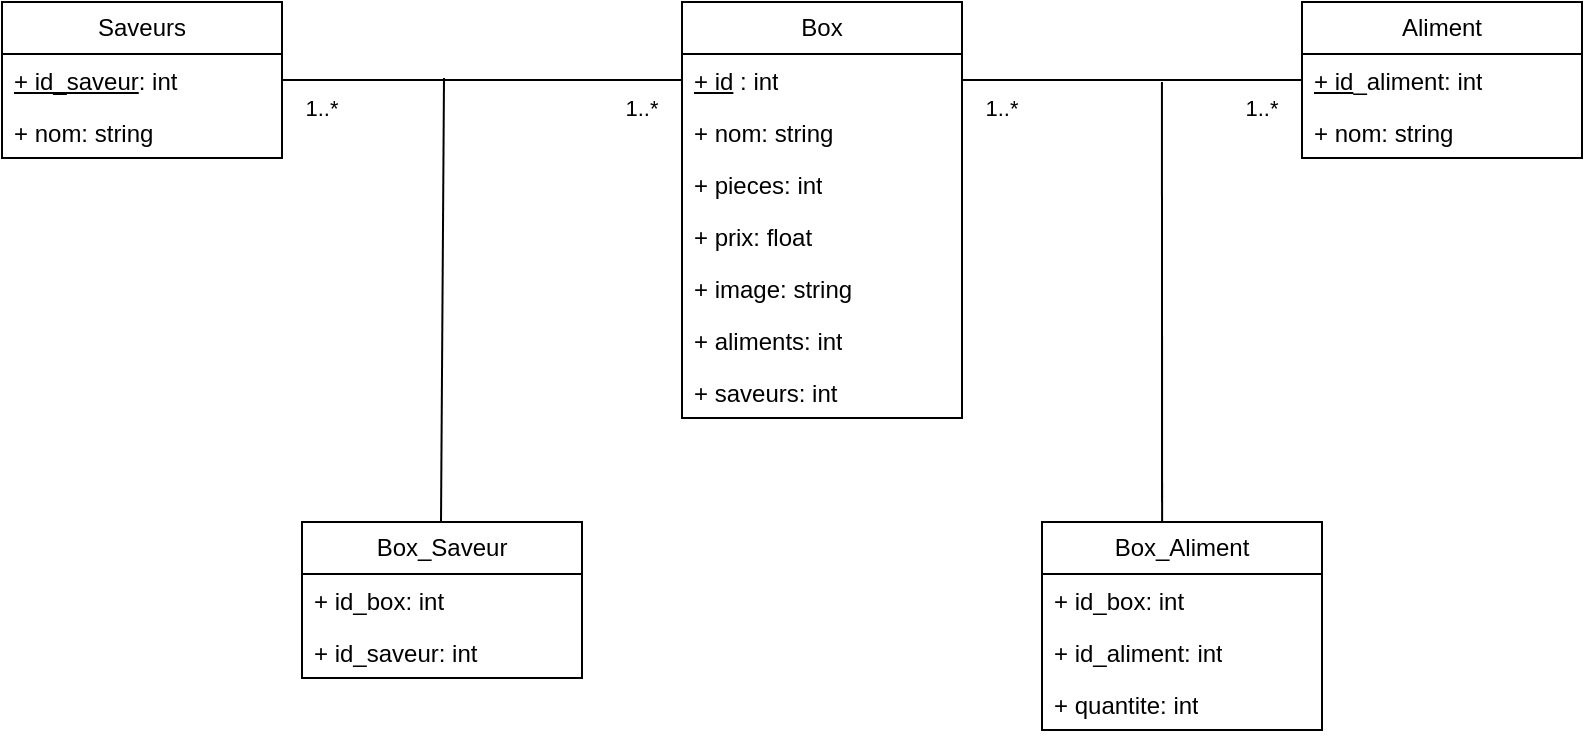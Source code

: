 <mxfile version="24.0.6" type="device">
  <diagram id="C5RBs43oDa-KdzZeNtuy" name="Page-1">
    <mxGraphModel dx="1596" dy="772" grid="1" gridSize="10" guides="1" tooltips="1" connect="1" arrows="1" fold="1" page="1" pageScale="1" pageWidth="827" pageHeight="1169" math="0" shadow="0">
      <root>
        <mxCell id="WIyWlLk6GJQsqaUBKTNV-0" />
        <mxCell id="WIyWlLk6GJQsqaUBKTNV-1" parent="WIyWlLk6GJQsqaUBKTNV-0" />
        <mxCell id="vi5BvdjQdTz2jDrlZQ9Y-0" value="Saveurs" style="swimlane;fontStyle=0;childLayout=stackLayout;horizontal=1;startSize=26;fillColor=none;horizontalStack=0;resizeParent=1;resizeParentMax=0;resizeLast=0;collapsible=1;marginBottom=0;whiteSpace=wrap;html=1;" parent="WIyWlLk6GJQsqaUBKTNV-1" vertex="1">
          <mxGeometry x="20" y="140" width="140" height="78" as="geometry" />
        </mxCell>
        <mxCell id="vi5BvdjQdTz2jDrlZQ9Y-1" value="&lt;u&gt;+ id_saveur&lt;/u&gt;: int" style="text;strokeColor=none;fillColor=none;align=left;verticalAlign=top;spacingLeft=4;spacingRight=4;overflow=hidden;rotatable=0;points=[[0,0.5],[1,0.5]];portConstraint=eastwest;whiteSpace=wrap;html=1;" parent="vi5BvdjQdTz2jDrlZQ9Y-0" vertex="1">
          <mxGeometry y="26" width="140" height="26" as="geometry" />
        </mxCell>
        <mxCell id="vi5BvdjQdTz2jDrlZQ9Y-2" value="+ nom: string" style="text;strokeColor=none;fillColor=none;align=left;verticalAlign=top;spacingLeft=4;spacingRight=4;overflow=hidden;rotatable=0;points=[[0,0.5],[1,0.5]];portConstraint=eastwest;whiteSpace=wrap;html=1;" parent="vi5BvdjQdTz2jDrlZQ9Y-0" vertex="1">
          <mxGeometry y="52" width="140" height="26" as="geometry" />
        </mxCell>
        <mxCell id="vi5BvdjQdTz2jDrlZQ9Y-8" value="Box" style="swimlane;fontStyle=0;childLayout=stackLayout;horizontal=1;startSize=26;fillColor=none;horizontalStack=0;resizeParent=1;resizeParentMax=0;resizeLast=0;collapsible=1;marginBottom=0;whiteSpace=wrap;html=1;" parent="WIyWlLk6GJQsqaUBKTNV-1" vertex="1">
          <mxGeometry x="360" y="140" width="140" height="208" as="geometry" />
        </mxCell>
        <mxCell id="vi5BvdjQdTz2jDrlZQ9Y-9" value="&lt;u&gt;+ id&lt;/u&gt; : int" style="text;strokeColor=none;fillColor=none;align=left;verticalAlign=top;spacingLeft=4;spacingRight=4;overflow=hidden;rotatable=0;points=[[0,0.5],[1,0.5]];portConstraint=eastwest;whiteSpace=wrap;html=1;" parent="vi5BvdjQdTz2jDrlZQ9Y-8" vertex="1">
          <mxGeometry y="26" width="140" height="26" as="geometry" />
        </mxCell>
        <mxCell id="vi5BvdjQdTz2jDrlZQ9Y-10" value="+ nom: string" style="text;strokeColor=none;fillColor=none;align=left;verticalAlign=top;spacingLeft=4;spacingRight=4;overflow=hidden;rotatable=0;points=[[0,0.5],[1,0.5]];portConstraint=eastwest;whiteSpace=wrap;html=1;" parent="vi5BvdjQdTz2jDrlZQ9Y-8" vertex="1">
          <mxGeometry y="52" width="140" height="26" as="geometry" />
        </mxCell>
        <mxCell id="vi5BvdjQdTz2jDrlZQ9Y-11" value="+ pieces: int" style="text;strokeColor=none;fillColor=none;align=left;verticalAlign=top;spacingLeft=4;spacingRight=4;overflow=hidden;rotatable=0;points=[[0,0.5],[1,0.5]];portConstraint=eastwest;whiteSpace=wrap;html=1;" parent="vi5BvdjQdTz2jDrlZQ9Y-8" vertex="1">
          <mxGeometry y="78" width="140" height="26" as="geometry" />
        </mxCell>
        <mxCell id="vi5BvdjQdTz2jDrlZQ9Y-15" value="+ prix: float" style="text;strokeColor=none;fillColor=none;align=left;verticalAlign=top;spacingLeft=4;spacingRight=4;overflow=hidden;rotatable=0;points=[[0,0.5],[1,0.5]];portConstraint=eastwest;whiteSpace=wrap;html=1;" parent="vi5BvdjQdTz2jDrlZQ9Y-8" vertex="1">
          <mxGeometry y="104" width="140" height="26" as="geometry" />
        </mxCell>
        <mxCell id="vi5BvdjQdTz2jDrlZQ9Y-16" value="+ image: string" style="text;strokeColor=none;fillColor=none;align=left;verticalAlign=top;spacingLeft=4;spacingRight=4;overflow=hidden;rotatable=0;points=[[0,0.5],[1,0.5]];portConstraint=eastwest;whiteSpace=wrap;html=1;" parent="vi5BvdjQdTz2jDrlZQ9Y-8" vertex="1">
          <mxGeometry y="130" width="140" height="26" as="geometry" />
        </mxCell>
        <mxCell id="vi5BvdjQdTz2jDrlZQ9Y-17" value="+ aliments: int" style="text;strokeColor=none;fillColor=none;align=left;verticalAlign=top;spacingLeft=4;spacingRight=4;overflow=hidden;rotatable=0;points=[[0,0.5],[1,0.5]];portConstraint=eastwest;whiteSpace=wrap;html=1;" parent="vi5BvdjQdTz2jDrlZQ9Y-8" vertex="1">
          <mxGeometry y="156" width="140" height="26" as="geometry" />
        </mxCell>
        <mxCell id="vi5BvdjQdTz2jDrlZQ9Y-18" value="+ saveurs: int" style="text;strokeColor=none;fillColor=none;align=left;verticalAlign=top;spacingLeft=4;spacingRight=4;overflow=hidden;rotatable=0;points=[[0,0.5],[1,0.5]];portConstraint=eastwest;whiteSpace=wrap;html=1;" parent="vi5BvdjQdTz2jDrlZQ9Y-8" vertex="1">
          <mxGeometry y="182" width="140" height="26" as="geometry" />
        </mxCell>
        <mxCell id="vi5BvdjQdTz2jDrlZQ9Y-12" value="Aliment" style="swimlane;fontStyle=0;childLayout=stackLayout;horizontal=1;startSize=26;fillColor=none;horizontalStack=0;resizeParent=1;resizeParentMax=0;resizeLast=0;collapsible=1;marginBottom=0;whiteSpace=wrap;html=1;" parent="WIyWlLk6GJQsqaUBKTNV-1" vertex="1">
          <mxGeometry x="670" y="140" width="140" height="78" as="geometry" />
        </mxCell>
        <mxCell id="vi5BvdjQdTz2jDrlZQ9Y-13" value="&lt;u&gt;+ id&lt;/u&gt;_aliment: int" style="text;strokeColor=none;fillColor=none;align=left;verticalAlign=top;spacingLeft=4;spacingRight=4;overflow=hidden;rotatable=0;points=[[0,0.5],[1,0.5]];portConstraint=eastwest;whiteSpace=wrap;html=1;" parent="vi5BvdjQdTz2jDrlZQ9Y-12" vertex="1">
          <mxGeometry y="26" width="140" height="26" as="geometry" />
        </mxCell>
        <mxCell id="vi5BvdjQdTz2jDrlZQ9Y-14" value="+ nom: string" style="text;strokeColor=none;fillColor=none;align=left;verticalAlign=top;spacingLeft=4;spacingRight=4;overflow=hidden;rotatable=0;points=[[0,0.5],[1,0.5]];portConstraint=eastwest;whiteSpace=wrap;html=1;" parent="vi5BvdjQdTz2jDrlZQ9Y-12" vertex="1">
          <mxGeometry y="52" width="140" height="26" as="geometry" />
        </mxCell>
        <mxCell id="vi5BvdjQdTz2jDrlZQ9Y-29" value="" style="line;strokeWidth=1;fillColor=none;align=left;verticalAlign=middle;spacingTop=-1;spacingLeft=3;spacingRight=3;rotatable=0;labelPosition=right;points=[];portConstraint=eastwest;strokeColor=inherit;" parent="WIyWlLk6GJQsqaUBKTNV-1" vertex="1">
          <mxGeometry x="160" y="175" width="200" height="8" as="geometry" />
        </mxCell>
        <mxCell id="vi5BvdjQdTz2jDrlZQ9Y-30" value="" style="line;strokeWidth=1;fillColor=none;align=left;verticalAlign=middle;spacingTop=-1;spacingLeft=3;spacingRight=3;rotatable=0;labelPosition=right;points=[];portConstraint=eastwest;strokeColor=inherit;" parent="WIyWlLk6GJQsqaUBKTNV-1" vertex="1">
          <mxGeometry x="500" y="175" width="170" height="8" as="geometry" />
        </mxCell>
        <mxCell id="vi5BvdjQdTz2jDrlZQ9Y-31" value="&lt;font style=&quot;font-size: 11px;&quot;&gt;1..*&lt;/font&gt;" style="text;html=1;align=center;verticalAlign=middle;whiteSpace=wrap;rounded=0;" parent="WIyWlLk6GJQsqaUBKTNV-1" vertex="1">
          <mxGeometry x="160" y="183" width="40" height="20" as="geometry" />
        </mxCell>
        <mxCell id="vi5BvdjQdTz2jDrlZQ9Y-33" value="&lt;font style=&quot;font-size: 11px;&quot;&gt;1..*&lt;/font&gt;" style="text;html=1;align=center;verticalAlign=middle;whiteSpace=wrap;rounded=0;" parent="WIyWlLk6GJQsqaUBKTNV-1" vertex="1">
          <mxGeometry x="320" y="183" width="40" height="20" as="geometry" />
        </mxCell>
        <mxCell id="vi5BvdjQdTz2jDrlZQ9Y-34" value="&lt;font style=&quot;font-size: 11px;&quot;&gt;1..*&lt;/font&gt;" style="text;html=1;align=center;verticalAlign=middle;whiteSpace=wrap;rounded=0;" parent="WIyWlLk6GJQsqaUBKTNV-1" vertex="1">
          <mxGeometry x="500" y="183" width="40" height="20" as="geometry" />
        </mxCell>
        <mxCell id="vi5BvdjQdTz2jDrlZQ9Y-35" value="&lt;font style=&quot;font-size: 11px;&quot;&gt;1..*&lt;/font&gt;" style="text;html=1;align=center;verticalAlign=middle;whiteSpace=wrap;rounded=0;" parent="WIyWlLk6GJQsqaUBKTNV-1" vertex="1">
          <mxGeometry x="630" y="183" width="40" height="20" as="geometry" />
        </mxCell>
        <mxCell id="vi5BvdjQdTz2jDrlZQ9Y-40" value="Box_Saveur" style="swimlane;fontStyle=0;childLayout=stackLayout;horizontal=1;startSize=26;fillColor=none;horizontalStack=0;resizeParent=1;resizeParentMax=0;resizeLast=0;collapsible=1;marginBottom=0;whiteSpace=wrap;html=1;" parent="WIyWlLk6GJQsqaUBKTNV-1" vertex="1">
          <mxGeometry x="170" y="400" width="140" height="78" as="geometry" />
        </mxCell>
        <mxCell id="FA0gI56u7KjTTm9v4JcM-1" value="+ id_box: int" style="text;strokeColor=none;fillColor=none;align=left;verticalAlign=top;spacingLeft=4;spacingRight=4;overflow=hidden;rotatable=0;points=[[0,0.5],[1,0.5]];portConstraint=eastwest;whiteSpace=wrap;html=1;" vertex="1" parent="vi5BvdjQdTz2jDrlZQ9Y-40">
          <mxGeometry y="26" width="140" height="26" as="geometry" />
        </mxCell>
        <mxCell id="FA0gI56u7KjTTm9v4JcM-2" value="+ id_saveur: int" style="text;strokeColor=none;fillColor=none;align=left;verticalAlign=top;spacingLeft=4;spacingRight=4;overflow=hidden;rotatable=0;points=[[0,0.5],[1,0.5]];portConstraint=eastwest;whiteSpace=wrap;html=1;" vertex="1" parent="vi5BvdjQdTz2jDrlZQ9Y-40">
          <mxGeometry y="52" width="140" height="26" as="geometry" />
        </mxCell>
        <mxCell id="vi5BvdjQdTz2jDrlZQ9Y-44" value="Box_Aliment" style="swimlane;fontStyle=0;childLayout=stackLayout;horizontal=1;startSize=26;fillColor=none;horizontalStack=0;resizeParent=1;resizeParentMax=0;resizeLast=0;collapsible=1;marginBottom=0;whiteSpace=wrap;html=1;" parent="WIyWlLk6GJQsqaUBKTNV-1" vertex="1">
          <mxGeometry x="540" y="400" width="140" height="104" as="geometry" />
        </mxCell>
        <mxCell id="vi5BvdjQdTz2jDrlZQ9Y-46" value="+ id_box: int" style="text;strokeColor=none;fillColor=none;align=left;verticalAlign=top;spacingLeft=4;spacingRight=4;overflow=hidden;rotatable=0;points=[[0,0.5],[1,0.5]];portConstraint=eastwest;whiteSpace=wrap;html=1;" parent="vi5BvdjQdTz2jDrlZQ9Y-44" vertex="1">
          <mxGeometry y="26" width="140" height="26" as="geometry" />
        </mxCell>
        <mxCell id="FA0gI56u7KjTTm9v4JcM-3" value="+ id_aliment: int" style="text;strokeColor=none;fillColor=none;align=left;verticalAlign=top;spacingLeft=4;spacingRight=4;overflow=hidden;rotatable=0;points=[[0,0.5],[1,0.5]];portConstraint=eastwest;whiteSpace=wrap;html=1;" vertex="1" parent="vi5BvdjQdTz2jDrlZQ9Y-44">
          <mxGeometry y="52" width="140" height="26" as="geometry" />
        </mxCell>
        <mxCell id="vi5BvdjQdTz2jDrlZQ9Y-47" value="+ quantite: int" style="text;strokeColor=none;fillColor=none;align=left;verticalAlign=top;spacingLeft=4;spacingRight=4;overflow=hidden;rotatable=0;points=[[0,0.5],[1,0.5]];portConstraint=eastwest;whiteSpace=wrap;html=1;" parent="vi5BvdjQdTz2jDrlZQ9Y-44" vertex="1">
          <mxGeometry y="78" width="140" height="26" as="geometry" />
        </mxCell>
        <mxCell id="vi5BvdjQdTz2jDrlZQ9Y-51" value="" style="endArrow=none;html=1;rounded=0;entryX=0.405;entryY=0.375;entryDx=0;entryDy=0;entryPerimeter=0;" parent="WIyWlLk6GJQsqaUBKTNV-1" target="vi5BvdjQdTz2jDrlZQ9Y-29" edge="1">
          <mxGeometry width="50" height="50" relative="1" as="geometry">
            <mxPoint x="239.5" y="400" as="sourcePoint" />
            <mxPoint x="239.5" y="320" as="targetPoint" />
          </mxGeometry>
        </mxCell>
        <mxCell id="vi5BvdjQdTz2jDrlZQ9Y-53" value="" style="endArrow=none;html=1;rounded=0;" parent="WIyWlLk6GJQsqaUBKTNV-1" edge="1">
          <mxGeometry width="50" height="50" relative="1" as="geometry">
            <mxPoint x="600" y="320" as="sourcePoint" />
            <mxPoint x="600" y="240" as="targetPoint" />
          </mxGeometry>
        </mxCell>
        <mxCell id="vi5BvdjQdTz2jDrlZQ9Y-55" value="" style="endArrow=none;html=1;rounded=0;" parent="WIyWlLk6GJQsqaUBKTNV-1" edge="1">
          <mxGeometry width="50" height="50" relative="1" as="geometry">
            <mxPoint x="600" y="390" as="sourcePoint" />
            <mxPoint x="600" y="240" as="targetPoint" />
          </mxGeometry>
        </mxCell>
        <mxCell id="vi5BvdjQdTz2jDrlZQ9Y-56" value="" style="endArrow=none;html=1;rounded=0;entryX=0.588;entryY=0.625;entryDx=0;entryDy=0;entryPerimeter=0;exitX=0.429;exitY=0;exitDx=0;exitDy=0;exitPerimeter=0;" parent="WIyWlLk6GJQsqaUBKTNV-1" source="vi5BvdjQdTz2jDrlZQ9Y-44" target="vi5BvdjQdTz2jDrlZQ9Y-30" edge="1">
          <mxGeometry width="50" height="50" relative="1" as="geometry">
            <mxPoint x="600" y="390" as="sourcePoint" />
            <mxPoint x="600" y="240" as="targetPoint" />
          </mxGeometry>
        </mxCell>
      </root>
    </mxGraphModel>
  </diagram>
</mxfile>
